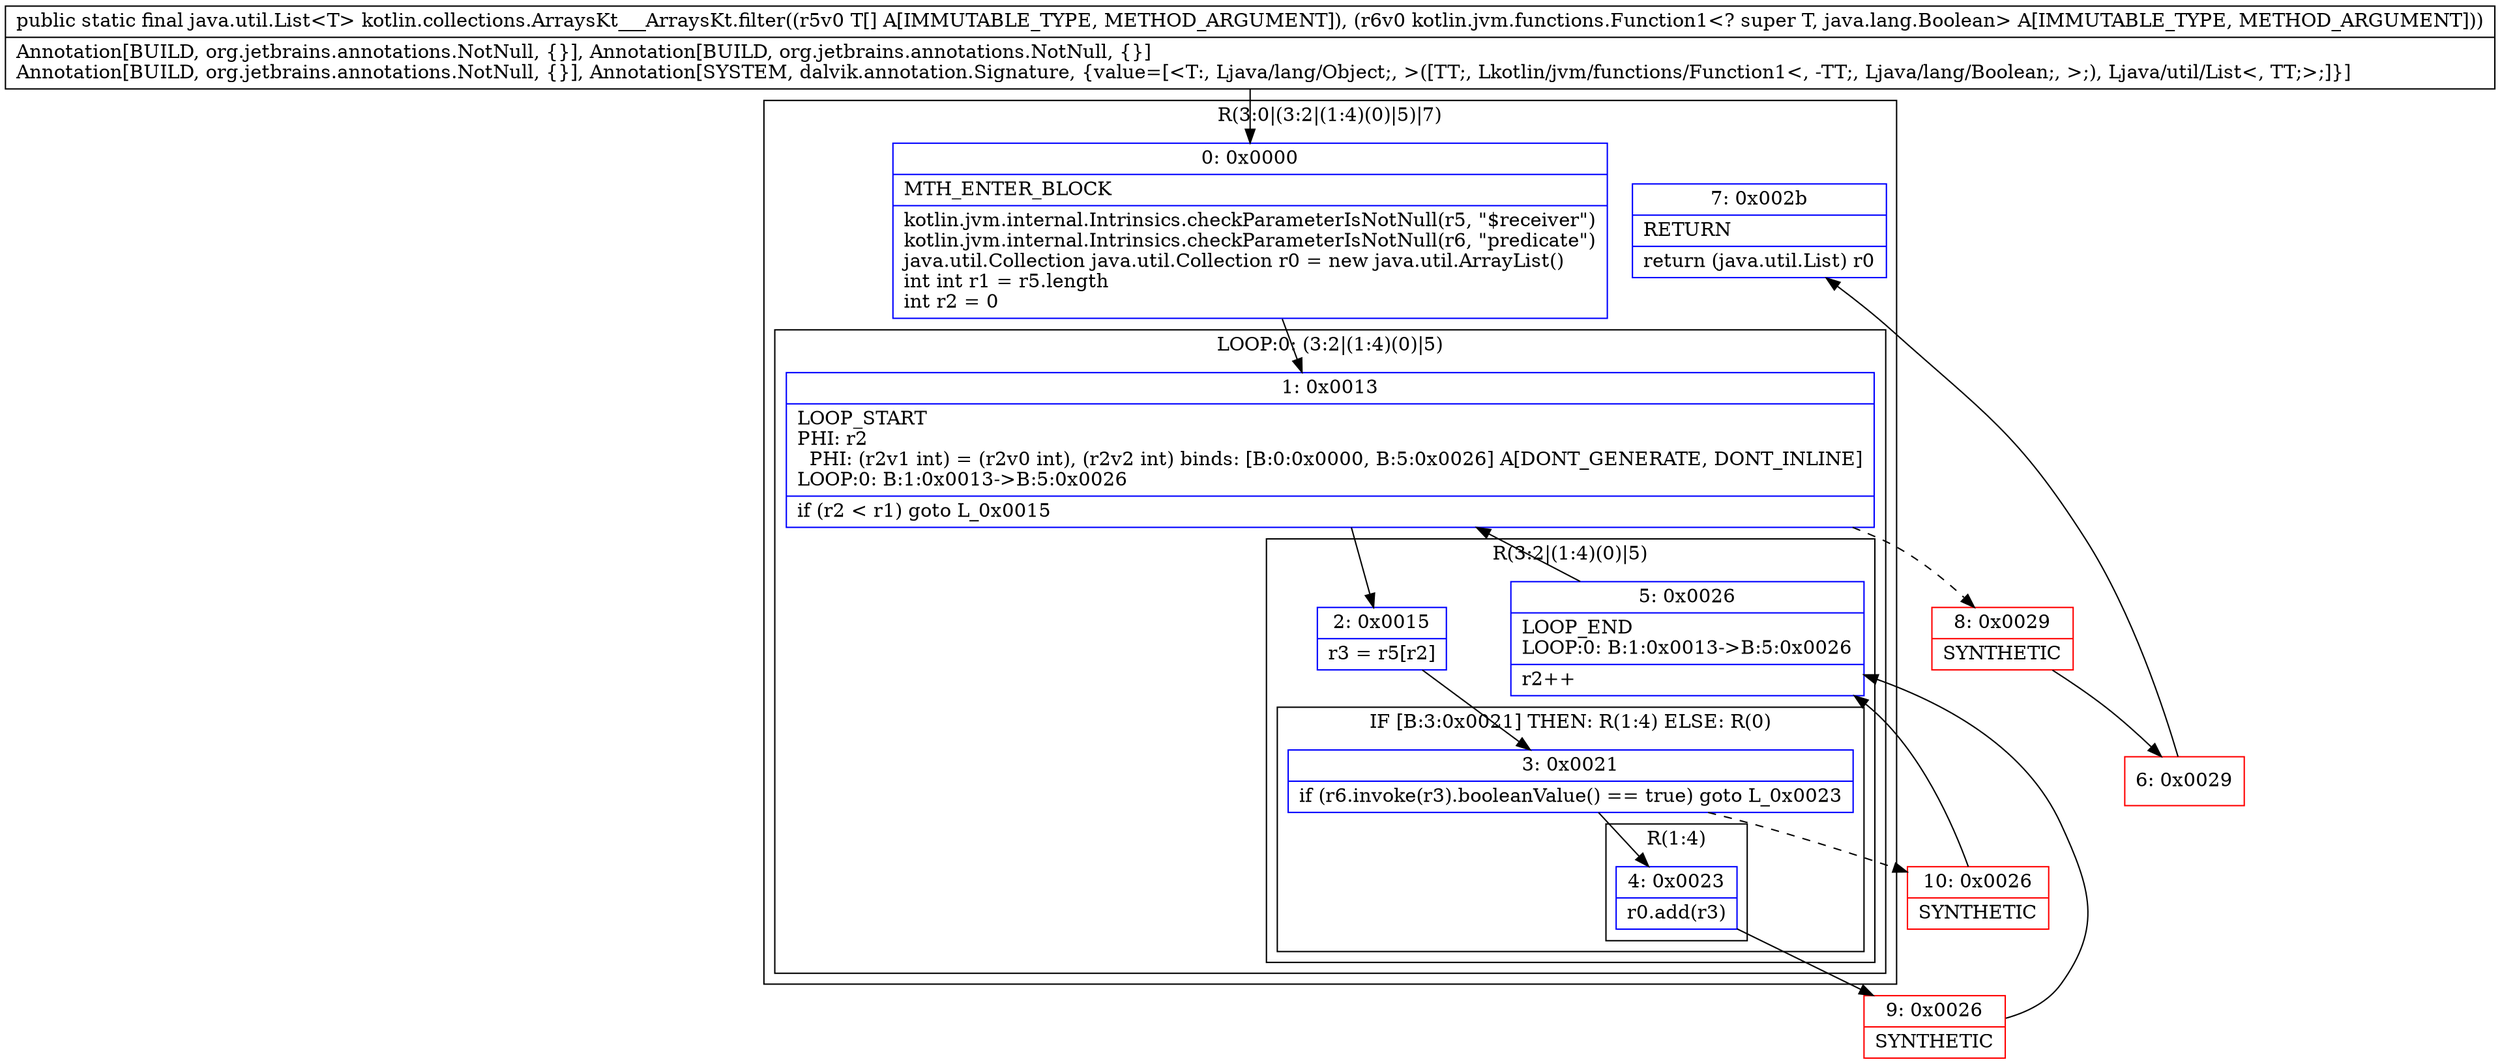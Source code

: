 digraph "CFG forkotlin.collections.ArraysKt___ArraysKt.filter([Ljava\/lang\/Object;Lkotlin\/jvm\/functions\/Function1;)Ljava\/util\/List;" {
subgraph cluster_Region_1811148266 {
label = "R(3:0|(3:2|(1:4)(0)|5)|7)";
node [shape=record,color=blue];
Node_0 [shape=record,label="{0\:\ 0x0000|MTH_ENTER_BLOCK\l|kotlin.jvm.internal.Intrinsics.checkParameterIsNotNull(r5, \"$receiver\")\lkotlin.jvm.internal.Intrinsics.checkParameterIsNotNull(r6, \"predicate\")\ljava.util.Collection java.util.Collection r0 = new java.util.ArrayList()\lint int r1 = r5.length\lint r2 = 0\l}"];
subgraph cluster_LoopRegion_1212712165 {
label = "LOOP:0: (3:2|(1:4)(0)|5)";
node [shape=record,color=blue];
Node_1 [shape=record,label="{1\:\ 0x0013|LOOP_START\lPHI: r2 \l  PHI: (r2v1 int) = (r2v0 int), (r2v2 int) binds: [B:0:0x0000, B:5:0x0026] A[DONT_GENERATE, DONT_INLINE]\lLOOP:0: B:1:0x0013\-\>B:5:0x0026\l|if (r2 \< r1) goto L_0x0015\l}"];
subgraph cluster_Region_1229241228 {
label = "R(3:2|(1:4)(0)|5)";
node [shape=record,color=blue];
Node_2 [shape=record,label="{2\:\ 0x0015|r3 = r5[r2]\l}"];
subgraph cluster_IfRegion_2031955560 {
label = "IF [B:3:0x0021] THEN: R(1:4) ELSE: R(0)";
node [shape=record,color=blue];
Node_3 [shape=record,label="{3\:\ 0x0021|if (r6.invoke(r3).booleanValue() == true) goto L_0x0023\l}"];
subgraph cluster_Region_643435492 {
label = "R(1:4)";
node [shape=record,color=blue];
Node_4 [shape=record,label="{4\:\ 0x0023|r0.add(r3)\l}"];
}
subgraph cluster_Region_1503340997 {
label = "R(0)";
node [shape=record,color=blue];
}
}
Node_5 [shape=record,label="{5\:\ 0x0026|LOOP_END\lLOOP:0: B:1:0x0013\-\>B:5:0x0026\l|r2++\l}"];
}
}
Node_7 [shape=record,label="{7\:\ 0x002b|RETURN\l|return (java.util.List) r0\l}"];
}
Node_6 [shape=record,color=red,label="{6\:\ 0x0029}"];
Node_8 [shape=record,color=red,label="{8\:\ 0x0029|SYNTHETIC\l}"];
Node_9 [shape=record,color=red,label="{9\:\ 0x0026|SYNTHETIC\l}"];
Node_10 [shape=record,color=red,label="{10\:\ 0x0026|SYNTHETIC\l}"];
MethodNode[shape=record,label="{public static final java.util.List\<T\> kotlin.collections.ArraysKt___ArraysKt.filter((r5v0 T[] A[IMMUTABLE_TYPE, METHOD_ARGUMENT]), (r6v0 kotlin.jvm.functions.Function1\<? super T, java.lang.Boolean\> A[IMMUTABLE_TYPE, METHOD_ARGUMENT]))  | Annotation[BUILD, org.jetbrains.annotations.NotNull, \{\}], Annotation[BUILD, org.jetbrains.annotations.NotNull, \{\}]\lAnnotation[BUILD, org.jetbrains.annotations.NotNull, \{\}], Annotation[SYSTEM, dalvik.annotation.Signature, \{value=[\<T:, Ljava\/lang\/Object;, \>([TT;, Lkotlin\/jvm\/functions\/Function1\<, \-TT;, Ljava\/lang\/Boolean;, \>;), Ljava\/util\/List\<, TT;\>;]\}]\l}"];
MethodNode -> Node_0;
Node_0 -> Node_1;
Node_1 -> Node_2;
Node_1 -> Node_8[style=dashed];
Node_2 -> Node_3;
Node_3 -> Node_4;
Node_3 -> Node_10[style=dashed];
Node_4 -> Node_9;
Node_5 -> Node_1;
Node_6 -> Node_7;
Node_8 -> Node_6;
Node_9 -> Node_5;
Node_10 -> Node_5;
}

